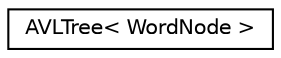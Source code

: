 digraph "Graphical Class Hierarchy"
{
 // LATEX_PDF_SIZE
  edge [fontname="Helvetica",fontsize="10",labelfontname="Helvetica",labelfontsize="10"];
  node [fontname="Helvetica",fontsize="10",shape=record];
  rankdir="LR";
  Node0 [label="AVLTree\< WordNode \>",height=0.2,width=0.4,color="black", fillcolor="white", style="filled",URL="$classAVLTree.html",tooltip=" "];
}
